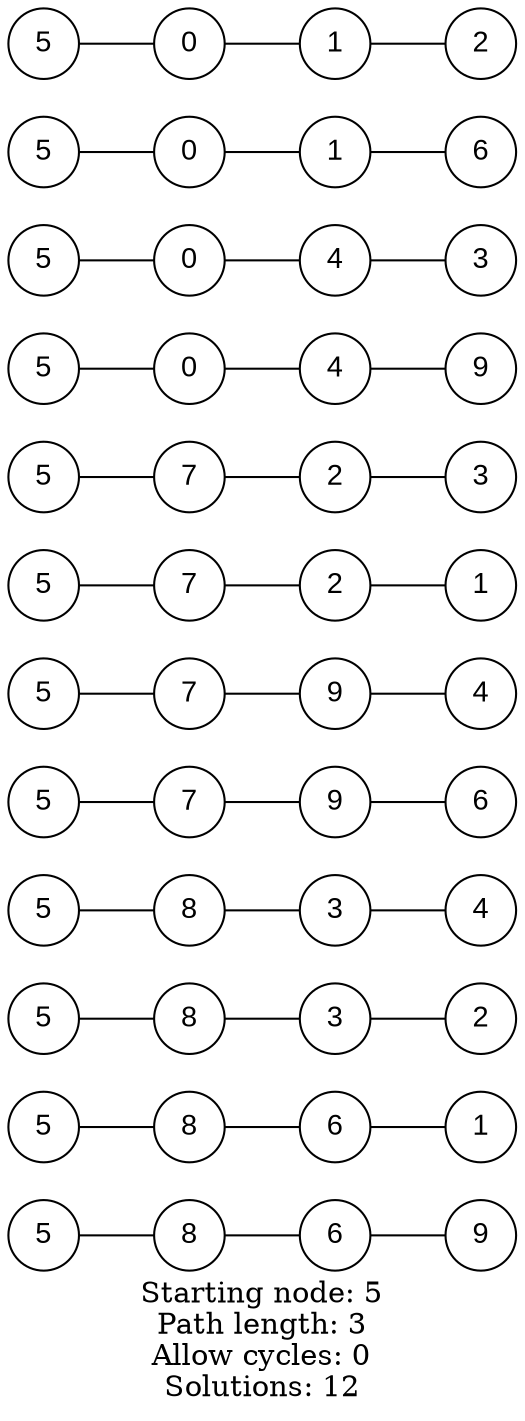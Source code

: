 graph Petersen
{
	graph [label = "Starting node: 5\nPath length: 3\nAllow cycles: 0\nSolutions: 12" rankdir = LR]

	"1" [color = "black" fontname = "Arial" height = "0.400000" label = "5" name = "1" shape = "circle" width = "0.400000"]
	"2" [color = "black" fontname = "Arial" height = "0.400000" label = "8" name = "2" shape = "circle" width = "0.400000"]
	"3" [color = "black" fontname = "Arial" height = "0.400000" label = "6" name = "3" shape = "circle" width = "0.400000"]
	"4" [color = "black" fontname = "Arial" height = "0.400000" label = "9" name = "4" shape = "circle" width = "0.400000"]
	"5" [color = "black" fontname = "Arial" height = "0.400000" label = "5" name = "5" shape = "circle" width = "0.400000"]
	"6" [color = "black" fontname = "Arial" height = "0.400000" label = "8" name = "6" shape = "circle" width = "0.400000"]
	"7" [color = "black" fontname = "Arial" height = "0.400000" label = "6" name = "7" shape = "circle" width = "0.400000"]
	"8" [color = "black" fontname = "Arial" height = "0.400000" label = "1" name = "8" shape = "circle" width = "0.400000"]
	"9" [color = "black" fontname = "Arial" height = "0.400000" label = "5" name = "9" shape = "circle" width = "0.400000"]
	"10" [color = "black" fontname = "Arial" height = "0.400000" label = "8" name = "10" shape = "circle" width = "0.400000"]
	"11" [color = "black" fontname = "Arial" height = "0.400000" label = "3" name = "11" shape = "circle" width = "0.400000"]
	"12" [color = "black" fontname = "Arial" height = "0.400000" label = "2" name = "12" shape = "circle" width = "0.400000"]
	"13" [color = "black" fontname = "Arial" height = "0.400000" label = "5" name = "13" shape = "circle" width = "0.400000"]
	"14" [color = "black" fontname = "Arial" height = "0.400000" label = "8" name = "14" shape = "circle" width = "0.400000"]
	"15" [color = "black" fontname = "Arial" height = "0.400000" label = "3" name = "15" shape = "circle" width = "0.400000"]
	"16" [color = "black" fontname = "Arial" height = "0.400000" label = "4" name = "16" shape = "circle" width = "0.400000"]
	"17" [color = "black" fontname = "Arial" height = "0.400000" label = "5" name = "17" shape = "circle" width = "0.400000"]
	"18" [color = "black" fontname = "Arial" height = "0.400000" label = "7" name = "18" shape = "circle" width = "0.400000"]
	"19" [color = "black" fontname = "Arial" height = "0.400000" label = "9" name = "19" shape = "circle" width = "0.400000"]
	"20" [color = "black" fontname = "Arial" height = "0.400000" label = "6" name = "20" shape = "circle" width = "0.400000"]
	"21" [color = "black" fontname = "Arial" height = "0.400000" label = "5" name = "21" shape = "circle" width = "0.400000"]
	"22" [color = "black" fontname = "Arial" height = "0.400000" label = "7" name = "22" shape = "circle" width = "0.400000"]
	"23" [color = "black" fontname = "Arial" height = "0.400000" label = "9" name = "23" shape = "circle" width = "0.400000"]
	"24" [color = "black" fontname = "Arial" height = "0.400000" label = "4" name = "24" shape = "circle" width = "0.400000"]
	"25" [color = "black" fontname = "Arial" height = "0.400000" label = "5" name = "25" shape = "circle" width = "0.400000"]
	"26" [color = "black" fontname = "Arial" height = "0.400000" label = "7" name = "26" shape = "circle" width = "0.400000"]
	"27" [color = "black" fontname = "Arial" height = "0.400000" label = "2" name = "27" shape = "circle" width = "0.400000"]
	"28" [color = "black" fontname = "Arial" height = "0.400000" label = "1" name = "28" shape = "circle" width = "0.400000"]
	"29" [color = "black" fontname = "Arial" height = "0.400000" label = "5" name = "29" shape = "circle" width = "0.400000"]
	"30" [color = "black" fontname = "Arial" height = "0.400000" label = "7" name = "30" shape = "circle" width = "0.400000"]
	"31" [color = "black" fontname = "Arial" height = "0.400000" label = "2" name = "31" shape = "circle" width = "0.400000"]
	"32" [color = "black" fontname = "Arial" height = "0.400000" label = "3" name = "32" shape = "circle" width = "0.400000"]
	"33" [color = "black" fontname = "Arial" height = "0.400000" label = "5" name = "33" shape = "circle" width = "0.400000"]
	"34" [color = "black" fontname = "Arial" height = "0.400000" label = "0" name = "34" shape = "circle" width = "0.400000"]
	"35" [color = "black" fontname = "Arial" height = "0.400000" label = "4" name = "35" shape = "circle" width = "0.400000"]
	"36" [color = "black" fontname = "Arial" height = "0.400000" label = "9" name = "36" shape = "circle" width = "0.400000"]
	"37" [color = "black" fontname = "Arial" height = "0.400000" label = "5" name = "37" shape = "circle" width = "0.400000"]
	"38" [color = "black" fontname = "Arial" height = "0.400000" label = "0" name = "38" shape = "circle" width = "0.400000"]
	"39" [color = "black" fontname = "Arial" height = "0.400000" label = "4" name = "39" shape = "circle" width = "0.400000"]
	"40" [color = "black" fontname = "Arial" height = "0.400000" label = "3" name = "40" shape = "circle" width = "0.400000"]
	"41" [color = "black" fontname = "Arial" height = "0.400000" label = "5" name = "41" shape = "circle" width = "0.400000"]
	"42" [color = "black" fontname = "Arial" height = "0.400000" label = "0" name = "42" shape = "circle" width = "0.400000"]
	"43" [color = "black" fontname = "Arial" height = "0.400000" label = "1" name = "43" shape = "circle" width = "0.400000"]
	"44" [color = "black" fontname = "Arial" height = "0.400000" label = "6" name = "44" shape = "circle" width = "0.400000"]
	"45" [color = "black" fontname = "Arial" height = "0.400000" label = "5" name = "45" shape = "circle" width = "0.400000"]
	"46" [color = "black" fontname = "Arial" height = "0.400000" label = "0" name = "46" shape = "circle" width = "0.400000"]
	"47" [color = "black" fontname = "Arial" height = "0.400000" label = "1" name = "47" shape = "circle" width = "0.400000"]
	"48" [color = "black" fontname = "Arial" height = "0.400000" label = "2" name = "48" shape = "circle" width = "0.400000"]
	"1" -- "2" -- "3" -- "4";
	"5" -- "6" -- "7" -- "8";
	"9" -- "10" -- "11" -- "12";
	"13" -- "14" -- "15" -- "16";
	"17" -- "18" -- "19" -- "20";
	"21" -- "22" -- "23" -- "24";
	"25" -- "26" -- "27" -- "28";
	"29" -- "30" -- "31" -- "32";
	"33" -- "34" -- "35" -- "36";
	"37" -- "38" -- "39" -- "40";
	"41" -- "42" -- "43" -- "44";
	"45" -- "46" -- "47" -- "48";
}
